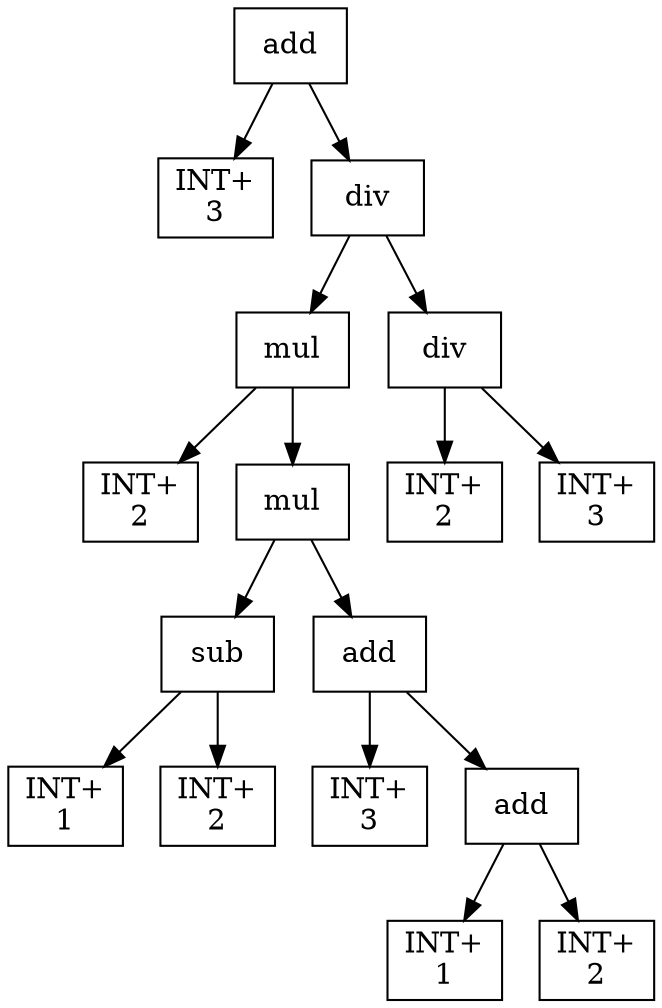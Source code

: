 digraph expr {
  node [shape=box];
  n1 [label="add"];
  n2 [label="INT+\n3"];
  n3 [label="div"];
  n4 [label="mul"];
  n5 [label="INT+\n2"];
  n6 [label="mul"];
  n7 [label="sub"];
  n8 [label="INT+\n1"];
  n9 [label="INT+\n2"];
  n7 -> n8;
  n7 -> n9;
  n10 [label="add"];
  n11 [label="INT+\n3"];
  n12 [label="add"];
  n13 [label="INT+\n1"];
  n14 [label="INT+\n2"];
  n12 -> n13;
  n12 -> n14;
  n10 -> n11;
  n10 -> n12;
  n6 -> n7;
  n6 -> n10;
  n4 -> n5;
  n4 -> n6;
  n15 [label="div"];
  n16 [label="INT+\n2"];
  n17 [label="INT+\n3"];
  n15 -> n16;
  n15 -> n17;
  n3 -> n4;
  n3 -> n15;
  n1 -> n2;
  n1 -> n3;
}